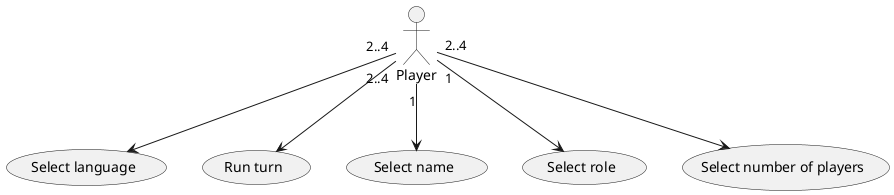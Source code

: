 @startuml UseCaseDiagram
    (Select language) as UC1
    (Run turn) as UC2
    (Select name) as UC3
    (Select role) as UC4
    (Select number of players) as UC5
    :Player: as P
    
    P"2..4" --> UC1
    P"2..4" --> UC2
    P"1" --> UC3
    P"1" --> UC4
    P"2..4" --> UC5
@enduml